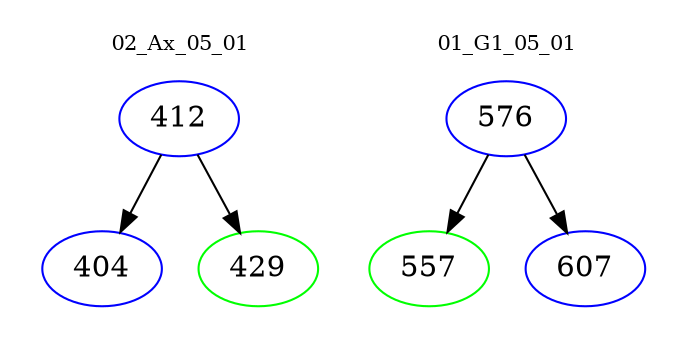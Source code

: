 digraph{
subgraph cluster_0 {
color = white
label = "02_Ax_05_01";
fontsize=10;
T0_412 [label="412", color="blue"]
T0_412 -> T0_404 [color="black"]
T0_404 [label="404", color="blue"]
T0_412 -> T0_429 [color="black"]
T0_429 [label="429", color="green"]
}
subgraph cluster_1 {
color = white
label = "01_G1_05_01";
fontsize=10;
T1_576 [label="576", color="blue"]
T1_576 -> T1_557 [color="black"]
T1_557 [label="557", color="green"]
T1_576 -> T1_607 [color="black"]
T1_607 [label="607", color="blue"]
}
}
